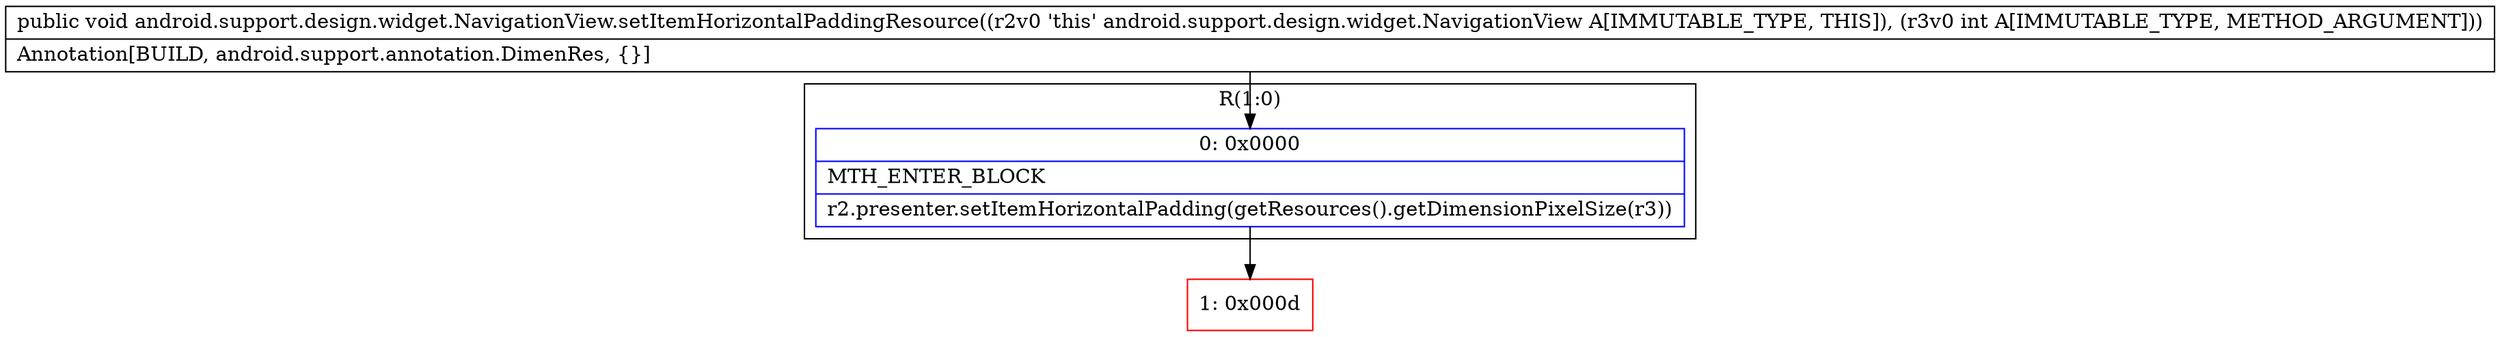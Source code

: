 digraph "CFG forandroid.support.design.widget.NavigationView.setItemHorizontalPaddingResource(I)V" {
subgraph cluster_Region_959598923 {
label = "R(1:0)";
node [shape=record,color=blue];
Node_0 [shape=record,label="{0\:\ 0x0000|MTH_ENTER_BLOCK\l|r2.presenter.setItemHorizontalPadding(getResources().getDimensionPixelSize(r3))\l}"];
}
Node_1 [shape=record,color=red,label="{1\:\ 0x000d}"];
MethodNode[shape=record,label="{public void android.support.design.widget.NavigationView.setItemHorizontalPaddingResource((r2v0 'this' android.support.design.widget.NavigationView A[IMMUTABLE_TYPE, THIS]), (r3v0 int A[IMMUTABLE_TYPE, METHOD_ARGUMENT]))  | Annotation[BUILD, android.support.annotation.DimenRes, \{\}]\l}"];
MethodNode -> Node_0;
Node_0 -> Node_1;
}

